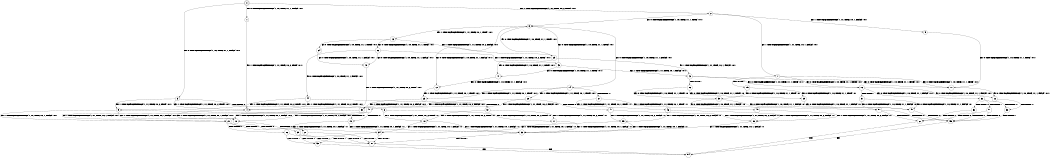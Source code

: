 digraph BCG {
size = "7, 10.5";
center = TRUE;
node [shape = circle];
0 [peripheries = 2];
0 -> 1 [label = "EX !0 !ATOMIC_EXCH_BRANCH (1, +0, TRUE, +1, 1, FALSE) !:0:1:"];
0 -> 2 [label = "EX !1 !ATOMIC_EXCH_BRANCH (1, +1, TRUE, +0, 2, TRUE) !:0:1:"];
0 -> 3 [label = "EX !0 !ATOMIC_EXCH_BRANCH (1, +0, TRUE, +1, 1, FALSE) !:0:1:"];
1 -> 4 [label = "EX !1 !ATOMIC_EXCH_BRANCH (1, +1, TRUE, +0, 2, TRUE) !:0:1:"];
2 -> 5 [label = "EX !1 !ATOMIC_EXCH_BRANCH (1, +1, TRUE, +0, 1, FALSE) !:0:1:"];
2 -> 6 [label = "EX !0 !ATOMIC_EXCH_BRANCH (1, +0, TRUE, +1, 1, TRUE) !:0:1:"];
2 -> 7 [label = "EX !1 !ATOMIC_EXCH_BRANCH (1, +1, TRUE, +0, 1, FALSE) !:0:1:"];
3 -> 4 [label = "EX !1 !ATOMIC_EXCH_BRANCH (1, +1, TRUE, +0, 2, TRUE) !:0:1:"];
3 -> 8 [label = "TERMINATE !0"];
3 -> 9 [label = "EX !1 !ATOMIC_EXCH_BRANCH (1, +1, TRUE, +0, 2, TRUE) !:0:1:"];
4 -> 10 [label = "EX !1 !ATOMIC_EXCH_BRANCH (1, +1, TRUE, +0, 1, FALSE) !:0:1:"];
5 -> 11 [label = "EX !0 !ATOMIC_EXCH_BRANCH (1, +0, TRUE, +1, 1, TRUE) !:0:1:"];
6 -> 12 [label = "EX !0 !ATOMIC_EXCH_BRANCH (1, +0, TRUE, +1, 1, FALSE) !:0:1:"];
6 -> 13 [label = "EX !1 !ATOMIC_EXCH_BRANCH (1, +1, TRUE, +0, 1, TRUE) !:0:1:"];
6 -> 14 [label = "EX !0 !ATOMIC_EXCH_BRANCH (1, +0, TRUE, +1, 1, FALSE) !:0:1:"];
7 -> 11 [label = "EX !0 !ATOMIC_EXCH_BRANCH (1, +0, TRUE, +1, 1, TRUE) !:0:1:"];
7 -> 15 [label = "TERMINATE !1"];
7 -> 16 [label = "EX !0 !ATOMIC_EXCH_BRANCH (1, +0, TRUE, +1, 1, TRUE) !:0:1:"];
8 -> 17 [label = "EX !1 !ATOMIC_EXCH_BRANCH (1, +1, TRUE, +0, 2, TRUE) !:1:"];
8 -> 18 [label = "EX !1 !ATOMIC_EXCH_BRANCH (1, +1, TRUE, +0, 2, TRUE) !:1:"];
9 -> 10 [label = "EX !1 !ATOMIC_EXCH_BRANCH (1, +1, TRUE, +0, 1, FALSE) !:0:1:"];
9 -> 19 [label = "TERMINATE !0"];
9 -> 20 [label = "EX !1 !ATOMIC_EXCH_BRANCH (1, +1, TRUE, +0, 1, FALSE) !:0:1:"];
10 -> 21 [label = "TERMINATE !0"];
11 -> 22 [label = "EX !0 !ATOMIC_EXCH_BRANCH (1, +0, TRUE, +1, 1, FALSE) !:0:1:"];
12 -> 23 [label = "EX !1 !ATOMIC_EXCH_BRANCH (1, +1, TRUE, +0, 1, TRUE) !:0:1:"];
13 -> 24 [label = "EX !0 !ATOMIC_EXCH_BRANCH (1, +0, TRUE, +1, 1, TRUE) !:0:1:"];
13 -> 25 [label = "EX !1 !ATOMIC_EXCH_BRANCH (1, +1, TRUE, +0, 2, FALSE) !:0:1:"];
13 -> 26 [label = "EX !0 !ATOMIC_EXCH_BRANCH (1, +0, TRUE, +1, 1, TRUE) !:0:1:"];
14 -> 23 [label = "EX !1 !ATOMIC_EXCH_BRANCH (1, +1, TRUE, +0, 1, TRUE) !:0:1:"];
14 -> 27 [label = "TERMINATE !0"];
14 -> 28 [label = "EX !1 !ATOMIC_EXCH_BRANCH (1, +1, TRUE, +0, 1, TRUE) !:0:1:"];
15 -> 29 [label = "EX !0 !ATOMIC_EXCH_BRANCH (1, +0, TRUE, +1, 1, TRUE) !:0:"];
15 -> 30 [label = "EX !0 !ATOMIC_EXCH_BRANCH (1, +0, TRUE, +1, 1, TRUE) !:0:"];
16 -> 22 [label = "EX !0 !ATOMIC_EXCH_BRANCH (1, +0, TRUE, +1, 1, FALSE) !:0:1:"];
16 -> 31 [label = "TERMINATE !1"];
16 -> 32 [label = "EX !0 !ATOMIC_EXCH_BRANCH (1, +0, TRUE, +1, 1, FALSE) !:0:1:"];
17 -> 33 [label = "EX !1 !ATOMIC_EXCH_BRANCH (1, +1, TRUE, +0, 1, FALSE) !:1:"];
18 -> 33 [label = "EX !1 !ATOMIC_EXCH_BRANCH (1, +1, TRUE, +0, 1, FALSE) !:1:"];
18 -> 34 [label = "EX !1 !ATOMIC_EXCH_BRANCH (1, +1, TRUE, +0, 1, FALSE) !:1:"];
19 -> 33 [label = "EX !1 !ATOMIC_EXCH_BRANCH (1, +1, TRUE, +0, 1, FALSE) !:1:"];
19 -> 34 [label = "EX !1 !ATOMIC_EXCH_BRANCH (1, +1, TRUE, +0, 1, FALSE) !:1:"];
20 -> 21 [label = "TERMINATE !0"];
20 -> 35 [label = "TERMINATE !1"];
20 -> 36 [label = "TERMINATE !0"];
21 -> 37 [label = "TERMINATE !1"];
22 -> 38 [label = "TERMINATE !0"];
23 -> 39 [label = "EX !1 !ATOMIC_EXCH_BRANCH (1, +1, TRUE, +0, 2, FALSE) !:0:1:"];
24 -> 40 [label = "EX !0 !ATOMIC_EXCH_BRANCH (1, +0, TRUE, +1, 1, FALSE) !:0:1:"];
25 -> 41 [label = "EX !0 !ATOMIC_EXCH_BRANCH (1, +0, TRUE, +1, 1, TRUE) !:0:1:"];
25 -> 42 [label = "EX !1 !ATOMIC_EXCH_BRANCH (1, +1, TRUE, +0, 1, FALSE) !:0:1:"];
25 -> 6 [label = "EX !0 !ATOMIC_EXCH_BRANCH (1, +0, TRUE, +1, 1, TRUE) !:0:1:"];
26 -> 40 [label = "EX !0 !ATOMIC_EXCH_BRANCH (1, +0, TRUE, +1, 1, FALSE) !:0:1:"];
26 -> 43 [label = "EX !1 !ATOMIC_EXCH_BRANCH (1, +1, TRUE, +0, 2, TRUE) !:0:1:"];
26 -> 44 [label = "EX !0 !ATOMIC_EXCH_BRANCH (1, +0, TRUE, +1, 1, FALSE) !:0:1:"];
27 -> 45 [label = "EX !1 !ATOMIC_EXCH_BRANCH (1, +1, TRUE, +0, 1, TRUE) !:1:"];
27 -> 46 [label = "EX !1 !ATOMIC_EXCH_BRANCH (1, +1, TRUE, +0, 1, TRUE) !:1:"];
28 -> 39 [label = "EX !1 !ATOMIC_EXCH_BRANCH (1, +1, TRUE, +0, 2, FALSE) !:0:1:"];
28 -> 47 [label = "TERMINATE !0"];
28 -> 48 [label = "EX !1 !ATOMIC_EXCH_BRANCH (1, +1, TRUE, +0, 2, FALSE) !:0:1:"];
29 -> 49 [label = "EX !0 !ATOMIC_EXCH_BRANCH (1, +0, TRUE, +1, 1, FALSE) !:0:"];
30 -> 49 [label = "EX !0 !ATOMIC_EXCH_BRANCH (1, +0, TRUE, +1, 1, FALSE) !:0:"];
30 -> 50 [label = "EX !0 !ATOMIC_EXCH_BRANCH (1, +0, TRUE, +1, 1, FALSE) !:0:"];
31 -> 49 [label = "EX !0 !ATOMIC_EXCH_BRANCH (1, +0, TRUE, +1, 1, FALSE) !:0:"];
31 -> 50 [label = "EX !0 !ATOMIC_EXCH_BRANCH (1, +0, TRUE, +1, 1, FALSE) !:0:"];
32 -> 38 [label = "TERMINATE !0"];
32 -> 51 [label = "TERMINATE !1"];
32 -> 52 [label = "TERMINATE !0"];
33 -> 37 [label = "TERMINATE !1"];
34 -> 37 [label = "TERMINATE !1"];
34 -> 53 [label = "TERMINATE !1"];
35 -> 37 [label = "TERMINATE !0"];
35 -> 53 [label = "TERMINATE !0"];
36 -> 37 [label = "TERMINATE !1"];
36 -> 53 [label = "TERMINATE !1"];
37 -> 54 [label = "exit"];
38 -> 55 [label = "TERMINATE !1"];
39 -> 10 [label = "EX !1 !ATOMIC_EXCH_BRANCH (1, +1, TRUE, +0, 1, FALSE) !:0:1:"];
40 -> 4 [label = "EX !1 !ATOMIC_EXCH_BRANCH (1, +1, TRUE, +0, 2, TRUE) !:0:1:"];
41 -> 12 [label = "EX !0 !ATOMIC_EXCH_BRANCH (1, +0, TRUE, +1, 1, FALSE) !:0:1:"];
42 -> 11 [label = "EX !0 !ATOMIC_EXCH_BRANCH (1, +0, TRUE, +1, 1, TRUE) !:0:1:"];
42 -> 56 [label = "TERMINATE !1"];
42 -> 16 [label = "EX !0 !ATOMIC_EXCH_BRANCH (1, +0, TRUE, +1, 1, TRUE) !:0:1:"];
43 -> 41 [label = "EX !0 !ATOMIC_EXCH_BRANCH (1, +0, TRUE, +1, 1, TRUE) !:0:1:"];
43 -> 42 [label = "EX !1 !ATOMIC_EXCH_BRANCH (1, +1, TRUE, +0, 1, FALSE) !:0:1:"];
43 -> 6 [label = "EX !0 !ATOMIC_EXCH_BRANCH (1, +0, TRUE, +1, 1, TRUE) !:0:1:"];
44 -> 4 [label = "EX !1 !ATOMIC_EXCH_BRANCH (1, +1, TRUE, +0, 2, TRUE) !:0:1:"];
44 -> 57 [label = "TERMINATE !0"];
44 -> 9 [label = "EX !1 !ATOMIC_EXCH_BRANCH (1, +1, TRUE, +0, 2, TRUE) !:0:1:"];
45 -> 58 [label = "EX !1 !ATOMIC_EXCH_BRANCH (1, +1, TRUE, +0, 2, FALSE) !:1:"];
46 -> 58 [label = "EX !1 !ATOMIC_EXCH_BRANCH (1, +1, TRUE, +0, 2, FALSE) !:1:"];
46 -> 59 [label = "EX !1 !ATOMIC_EXCH_BRANCH (1, +1, TRUE, +0, 2, FALSE) !:1:"];
47 -> 58 [label = "EX !1 !ATOMIC_EXCH_BRANCH (1, +1, TRUE, +0, 2, FALSE) !:1:"];
47 -> 59 [label = "EX !1 !ATOMIC_EXCH_BRANCH (1, +1, TRUE, +0, 2, FALSE) !:1:"];
48 -> 10 [label = "EX !1 !ATOMIC_EXCH_BRANCH (1, +1, TRUE, +0, 1, FALSE) !:0:1:"];
48 -> 19 [label = "TERMINATE !0"];
48 -> 20 [label = "EX !1 !ATOMIC_EXCH_BRANCH (1, +1, TRUE, +0, 1, FALSE) !:0:1:"];
49 -> 55 [label = "TERMINATE !0"];
50 -> 55 [label = "TERMINATE !0"];
50 -> 60 [label = "TERMINATE !0"];
51 -> 55 [label = "TERMINATE !0"];
51 -> 60 [label = "TERMINATE !0"];
52 -> 55 [label = "TERMINATE !1"];
52 -> 60 [label = "TERMINATE !1"];
53 -> 54 [label = "exit"];
55 -> 54 [label = "exit"];
56 -> 29 [label = "EX !0 !ATOMIC_EXCH_BRANCH (1, +0, TRUE, +1, 1, TRUE) !:0:"];
56 -> 30 [label = "EX !0 !ATOMIC_EXCH_BRANCH (1, +0, TRUE, +1, 1, TRUE) !:0:"];
57 -> 17 [label = "EX !1 !ATOMIC_EXCH_BRANCH (1, +1, TRUE, +0, 2, TRUE) !:1:"];
57 -> 18 [label = "EX !1 !ATOMIC_EXCH_BRANCH (1, +1, TRUE, +0, 2, TRUE) !:1:"];
58 -> 33 [label = "EX !1 !ATOMIC_EXCH_BRANCH (1, +1, TRUE, +0, 1, FALSE) !:1:"];
59 -> 33 [label = "EX !1 !ATOMIC_EXCH_BRANCH (1, +1, TRUE, +0, 1, FALSE) !:1:"];
59 -> 34 [label = "EX !1 !ATOMIC_EXCH_BRANCH (1, +1, TRUE, +0, 1, FALSE) !:1:"];
60 -> 54 [label = "exit"];
}
